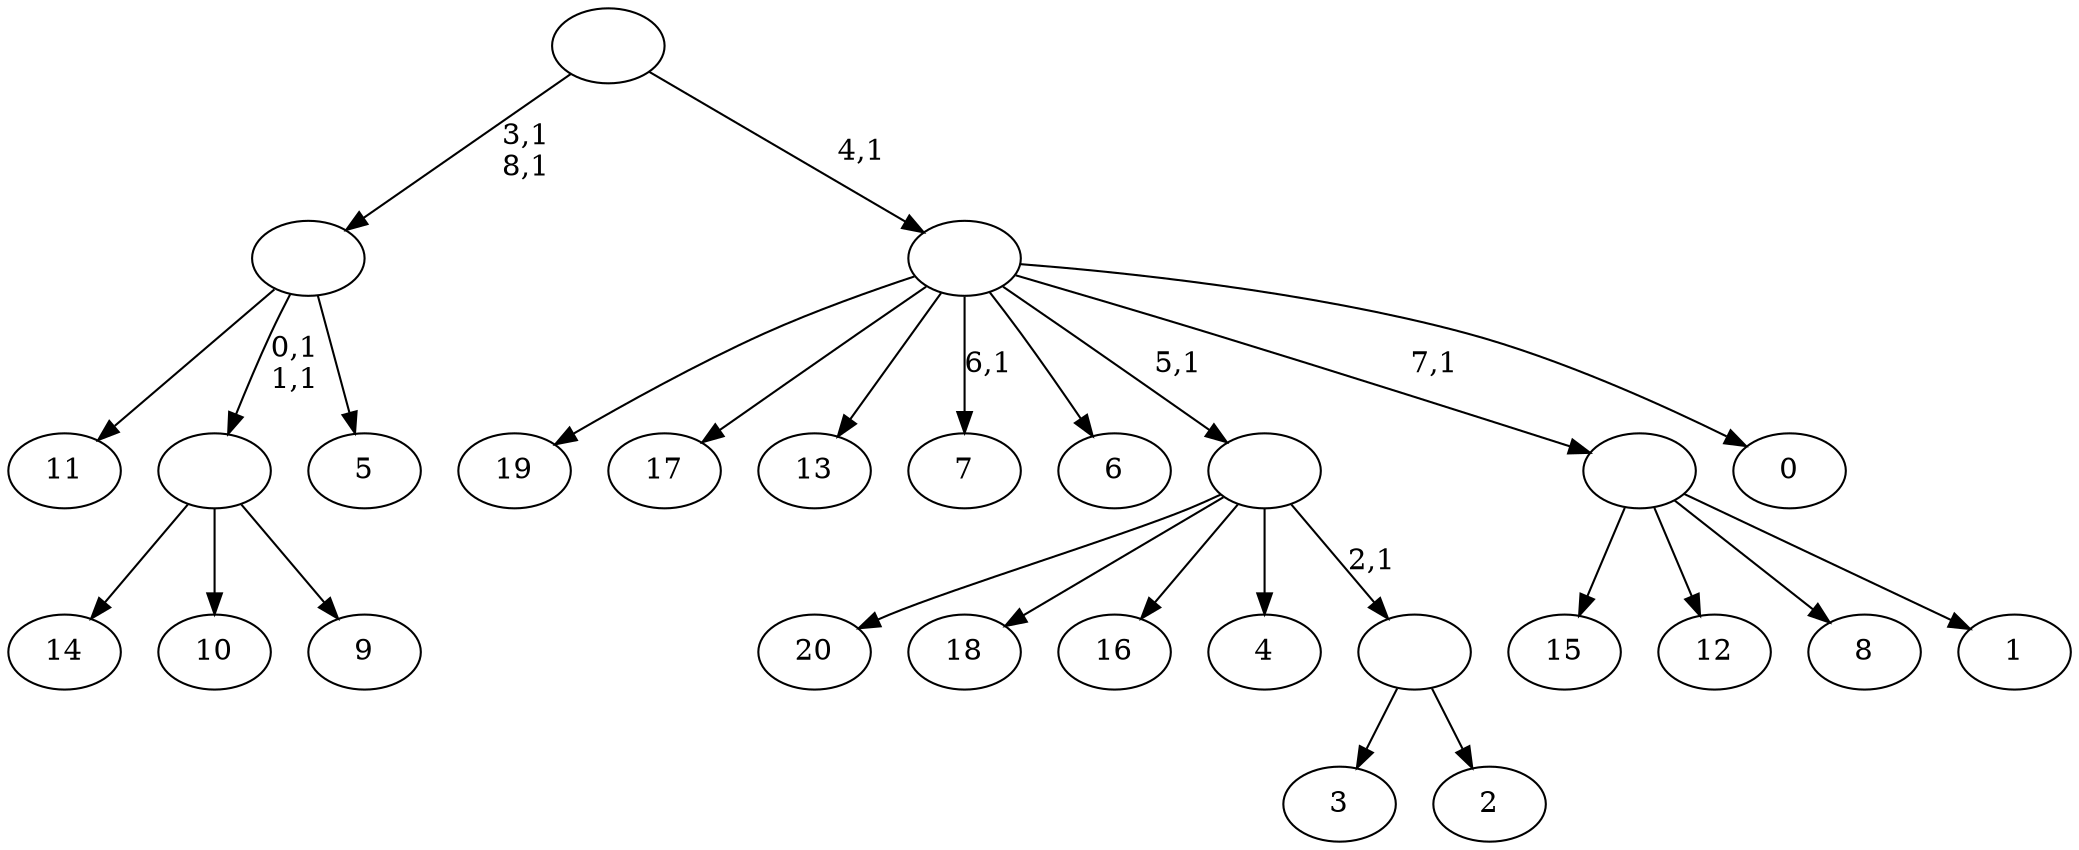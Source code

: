 digraph T {
	30 [label="20"]
	29 [label="19"]
	28 [label="18"]
	27 [label="17"]
	26 [label="16"]
	25 [label="15"]
	24 [label="14"]
	23 [label="13"]
	22 [label="12"]
	21 [label="11"]
	20 [label="10"]
	19 [label="9"]
	18 [label=""]
	16 [label="8"]
	15 [label="7"]
	13 [label="6"]
	12 [label="5"]
	11 [label=""]
	9 [label="4"]
	8 [label="3"]
	7 [label="2"]
	6 [label=""]
	5 [label=""]
	4 [label="1"]
	3 [label=""]
	2 [label="0"]
	1 [label=""]
	0 [label=""]
	18 -> 24 [label=""]
	18 -> 20 [label=""]
	18 -> 19 [label=""]
	11 -> 18 [label="0,1\n1,1"]
	11 -> 21 [label=""]
	11 -> 12 [label=""]
	6 -> 8 [label=""]
	6 -> 7 [label=""]
	5 -> 30 [label=""]
	5 -> 28 [label=""]
	5 -> 26 [label=""]
	5 -> 9 [label=""]
	5 -> 6 [label="2,1"]
	3 -> 25 [label=""]
	3 -> 22 [label=""]
	3 -> 16 [label=""]
	3 -> 4 [label=""]
	1 -> 15 [label="6,1"]
	1 -> 29 [label=""]
	1 -> 27 [label=""]
	1 -> 23 [label=""]
	1 -> 13 [label=""]
	1 -> 5 [label="5,1"]
	1 -> 3 [label="7,1"]
	1 -> 2 [label=""]
	0 -> 11 [label="3,1\n8,1"]
	0 -> 1 [label="4,1"]
}
